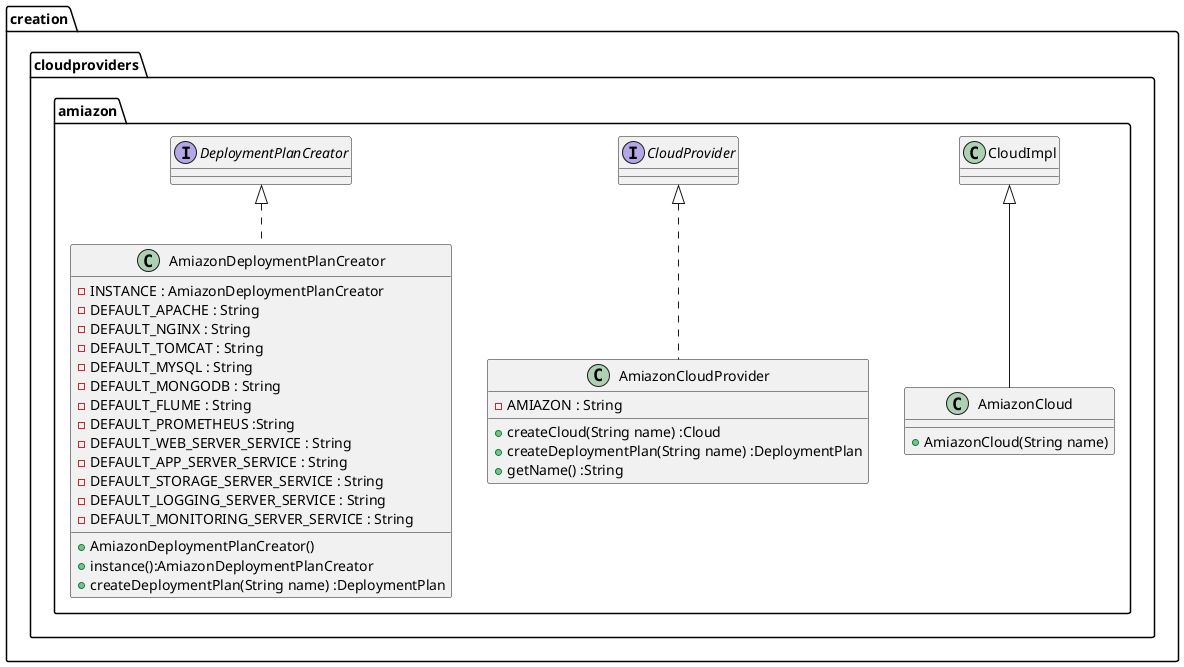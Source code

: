 @startuml

Package creation.cloudproviders.amiazon{

    class creation.cloudproviders.amiazon.AmiazonCloud extends CloudImpl {
        + AmiazonCloud(String name)
    }




    class creation.cloudproviders.amiazon.AmiazonCloudProvider implements CloudProvider{
        - AMIAZON : String
        + createCloud(String name) :Cloud
        + createDeploymentPlan(String name) :DeploymentPlan
        + getName() :String
    }




    class creation.cloudproviders.amiazon.AmiazonDeploymentPlanCreator implements DeploymentPlanCreator{
         - INSTANCE : AmiazonDeploymentPlanCreator
         - DEFAULT_APACHE : String
         - DEFAULT_NGINX : String
         - DEFAULT_TOMCAT : String
         - DEFAULT_MYSQL : String
         - DEFAULT_MONGODB : String
         - DEFAULT_FLUME : String
         - DEFAULT_PROMETHEUS :String
         - DEFAULT_WEB_SERVER_SERVICE : String
         - DEFAULT_APP_SERVER_SERVICE : String
         - DEFAULT_STORAGE_SERVER_SERVICE : String
         - DEFAULT_LOGGING_SERVER_SERVICE : String
         - DEFAULT_MONITORING_SERVER_SERVICE : String
         + AmiazonDeploymentPlanCreator()
         + instance():AmiazonDeploymentPlanCreator
         + createDeploymentPlan(String name) :DeploymentPlan
  }
}

@enduml